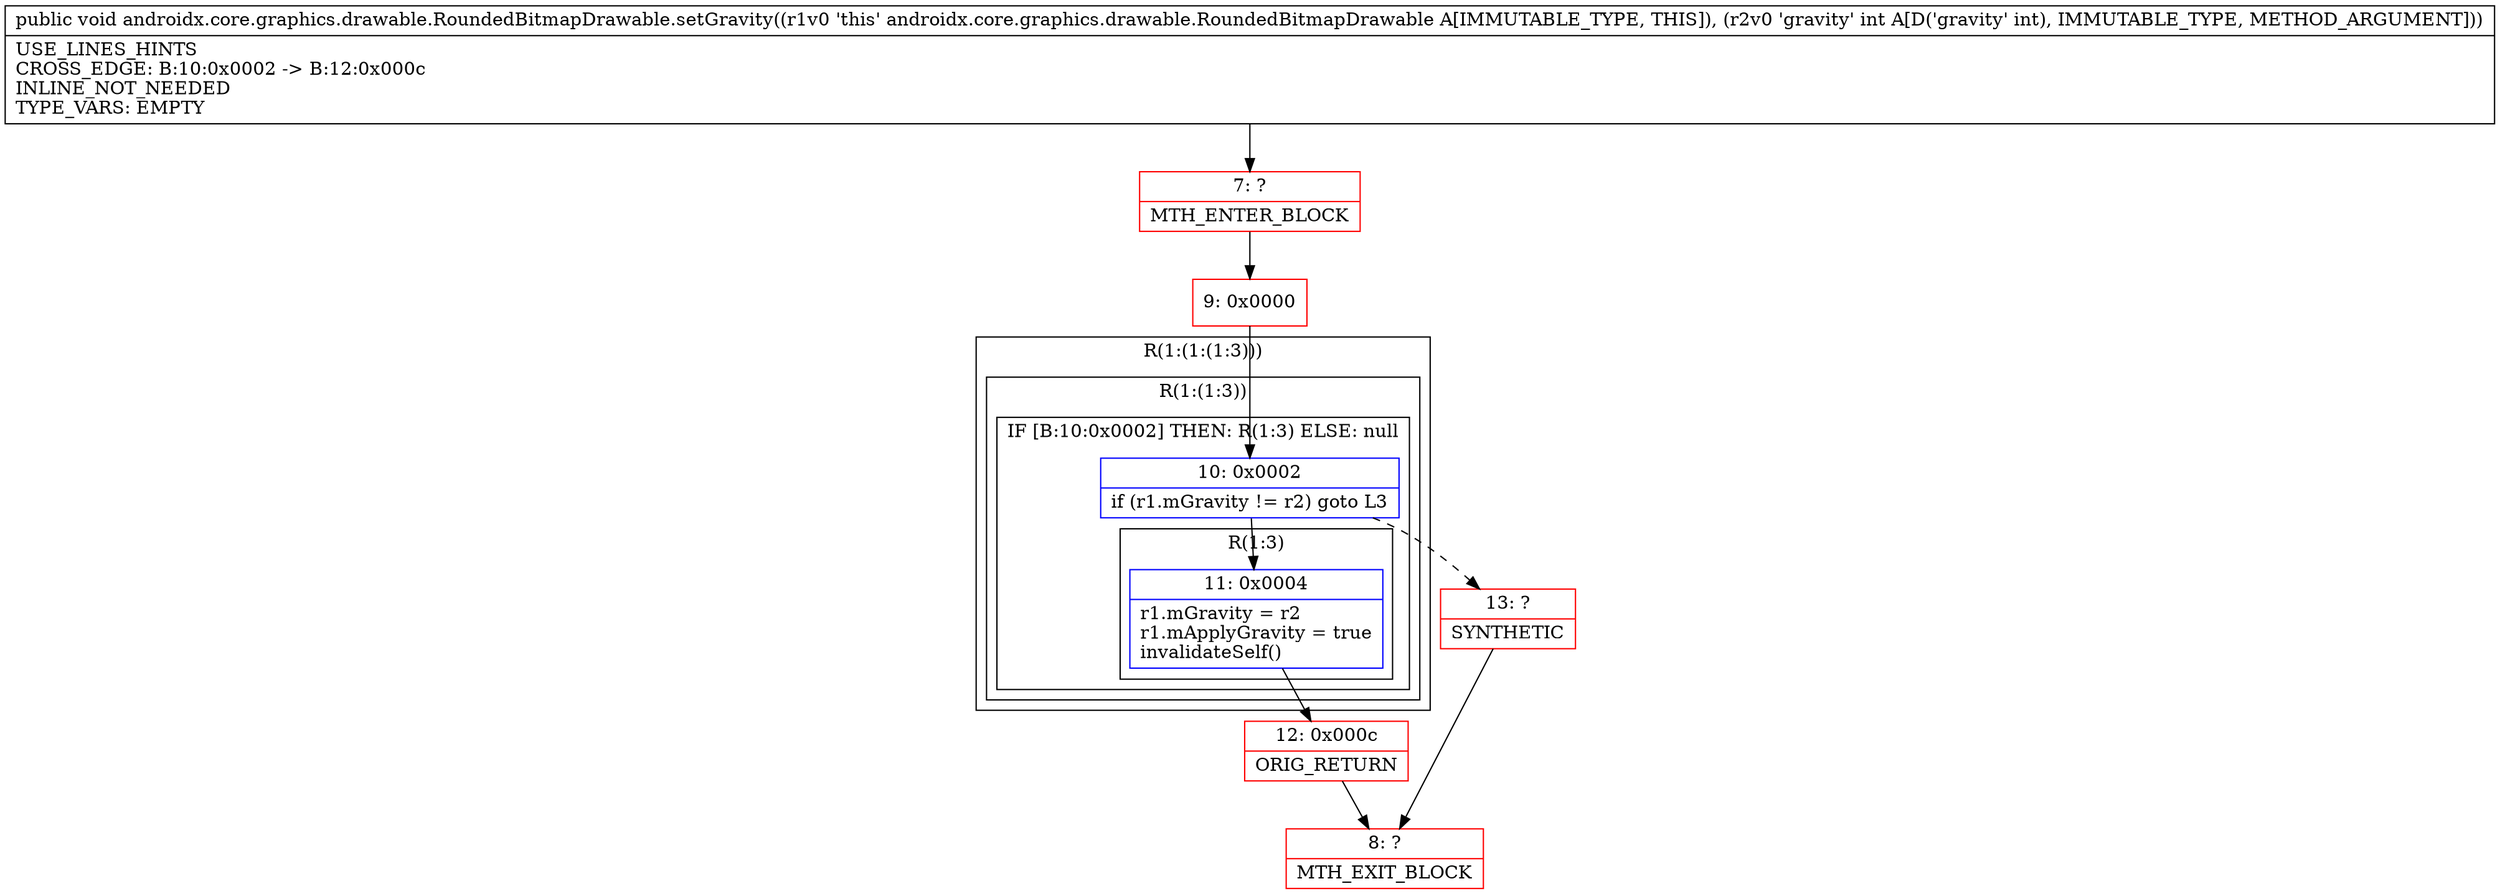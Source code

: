 digraph "CFG forandroidx.core.graphics.drawable.RoundedBitmapDrawable.setGravity(I)V" {
subgraph cluster_Region_33285399 {
label = "R(1:(1:(1:3)))";
node [shape=record,color=blue];
subgraph cluster_Region_419527397 {
label = "R(1:(1:3))";
node [shape=record,color=blue];
subgraph cluster_IfRegion_707032545 {
label = "IF [B:10:0x0002] THEN: R(1:3) ELSE: null";
node [shape=record,color=blue];
Node_10 [shape=record,label="{10\:\ 0x0002|if (r1.mGravity != r2) goto L3\l}"];
subgraph cluster_Region_1961709616 {
label = "R(1:3)";
node [shape=record,color=blue];
Node_11 [shape=record,label="{11\:\ 0x0004|r1.mGravity = r2\lr1.mApplyGravity = true\linvalidateSelf()\l}"];
}
}
}
}
Node_7 [shape=record,color=red,label="{7\:\ ?|MTH_ENTER_BLOCK\l}"];
Node_9 [shape=record,color=red,label="{9\:\ 0x0000}"];
Node_12 [shape=record,color=red,label="{12\:\ 0x000c|ORIG_RETURN\l}"];
Node_8 [shape=record,color=red,label="{8\:\ ?|MTH_EXIT_BLOCK\l}"];
Node_13 [shape=record,color=red,label="{13\:\ ?|SYNTHETIC\l}"];
MethodNode[shape=record,label="{public void androidx.core.graphics.drawable.RoundedBitmapDrawable.setGravity((r1v0 'this' androidx.core.graphics.drawable.RoundedBitmapDrawable A[IMMUTABLE_TYPE, THIS]), (r2v0 'gravity' int A[D('gravity' int), IMMUTABLE_TYPE, METHOD_ARGUMENT]))  | USE_LINES_HINTS\lCROSS_EDGE: B:10:0x0002 \-\> B:12:0x000c\lINLINE_NOT_NEEDED\lTYPE_VARS: EMPTY\l}"];
MethodNode -> Node_7;Node_10 -> Node_11;
Node_10 -> Node_13[style=dashed];
Node_11 -> Node_12;
Node_7 -> Node_9;
Node_9 -> Node_10;
Node_12 -> Node_8;
Node_13 -> Node_8;
}

